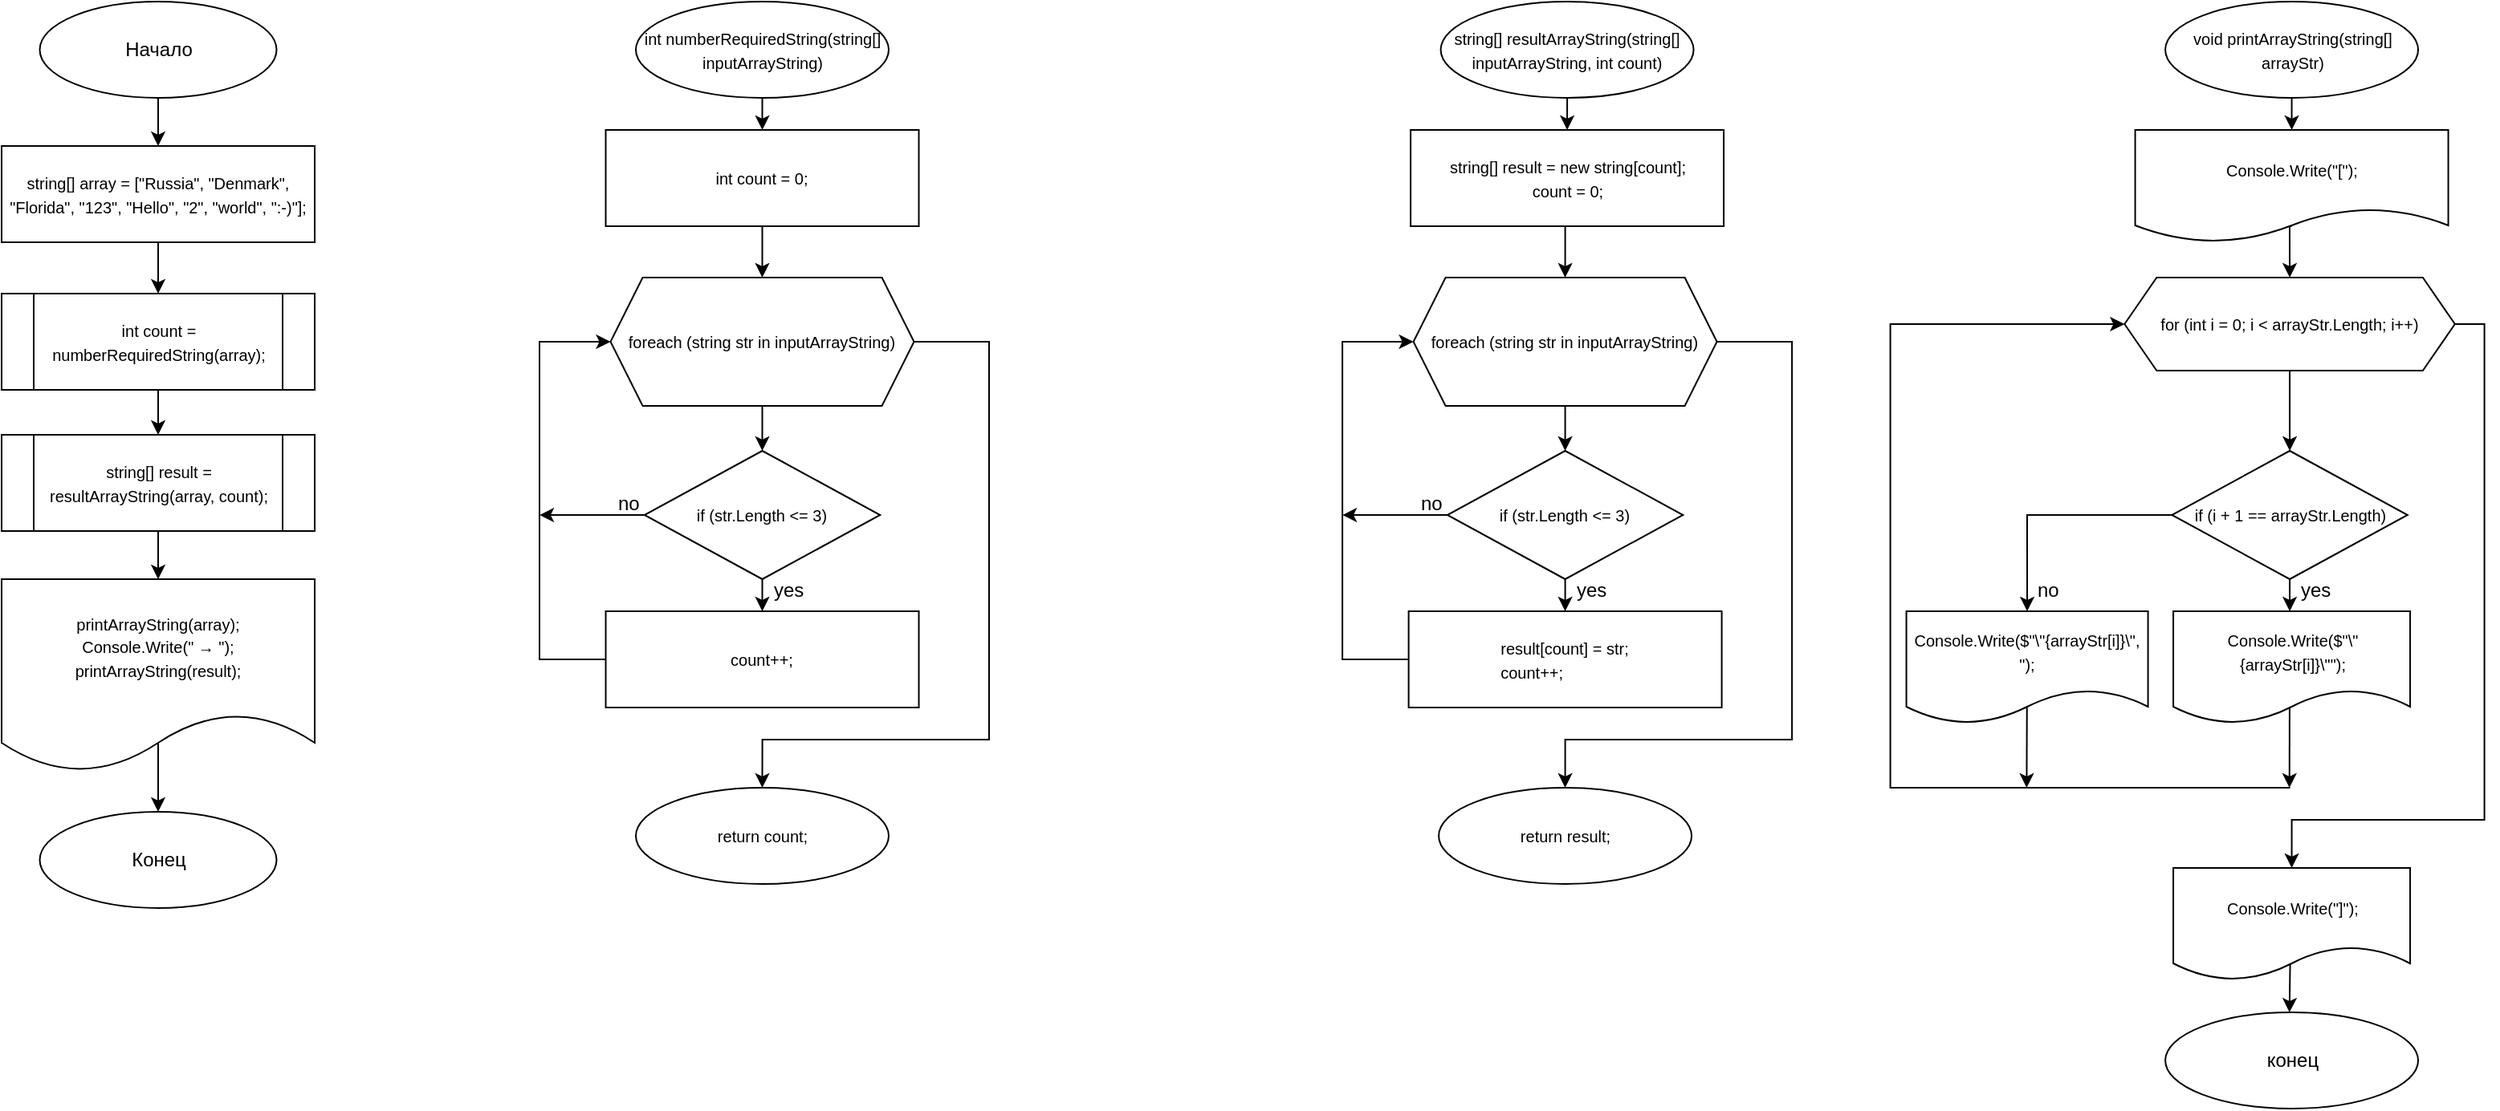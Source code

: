 <mxfile version="24.3.1" type="device">
  <diagram name="Страница — 1" id="52FzQXawPsFQxssV8gcq">
    <mxGraphModel dx="3077" dy="1431" grid="1" gridSize="10" guides="1" tooltips="1" connect="1" arrows="1" fold="1" page="1" pageScale="1" pageWidth="827" pageHeight="1169" math="0" shadow="0">
      <root>
        <mxCell id="0" />
        <mxCell id="1" parent="0" />
        <mxCell id="yEMP4LMnTPeaO3cNS4Mg-15" style="edgeStyle=orthogonalEdgeStyle;rounded=0;orthogonalLoop=1;jettySize=auto;html=1;exitX=0.5;exitY=1;exitDx=0;exitDy=0;entryX=0.5;entryY=0;entryDx=0;entryDy=0;" parent="1" source="yEMP4LMnTPeaO3cNS4Mg-1" target="yEMP4LMnTPeaO3cNS4Mg-6" edge="1">
          <mxGeometry relative="1" as="geometry" />
        </mxCell>
        <mxCell id="yEMP4LMnTPeaO3cNS4Mg-1" value="Начало" style="ellipse;whiteSpace=wrap;html=1;" parent="1" vertex="1">
          <mxGeometry x="68.75" y="20" width="147.5" height="60" as="geometry" />
        </mxCell>
        <mxCell id="yEMP4LMnTPeaO3cNS4Mg-17" style="edgeStyle=orthogonalEdgeStyle;rounded=0;orthogonalLoop=1;jettySize=auto;html=1;exitX=0.5;exitY=1;exitDx=0;exitDy=0;entryX=0.5;entryY=0;entryDx=0;entryDy=0;" parent="1" source="yEMP4LMnTPeaO3cNS4Mg-2" target="yEMP4LMnTPeaO3cNS4Mg-7" edge="1">
          <mxGeometry relative="1" as="geometry" />
        </mxCell>
        <mxCell id="yEMP4LMnTPeaO3cNS4Mg-2" value="&lt;font style=&quot;font-size: 10px;&quot;&gt;int count = numberRequiredString(array);&lt;/font&gt;" style="shape=process;whiteSpace=wrap;html=1;backgroundOutline=1;" parent="1" vertex="1">
          <mxGeometry x="45" y="202" width="195" height="60" as="geometry" />
        </mxCell>
        <mxCell id="yEMP4LMnTPeaO3cNS4Mg-16" style="edgeStyle=orthogonalEdgeStyle;rounded=0;orthogonalLoop=1;jettySize=auto;html=1;exitX=0.5;exitY=1;exitDx=0;exitDy=0;entryX=0.5;entryY=0;entryDx=0;entryDy=0;" parent="1" source="yEMP4LMnTPeaO3cNS4Mg-6" target="yEMP4LMnTPeaO3cNS4Mg-2" edge="1">
          <mxGeometry relative="1" as="geometry" />
        </mxCell>
        <mxCell id="yEMP4LMnTPeaO3cNS4Mg-6" value="&lt;font style=&quot;font-size: 10px;&quot;&gt;string[] array = [&quot;Russia&quot;, &quot;Denmark&quot;, &quot;Florida&quot;, &quot;123&quot;, &quot;Hello&quot;, &quot;2&quot;, &quot;world&quot;, &quot;:-)&quot;];&lt;/font&gt;" style="rounded=0;whiteSpace=wrap;html=1;" parent="1" vertex="1">
          <mxGeometry x="45" y="110" width="195" height="60" as="geometry" />
        </mxCell>
        <mxCell id="yEMP4LMnTPeaO3cNS4Mg-18" style="edgeStyle=orthogonalEdgeStyle;rounded=0;orthogonalLoop=1;jettySize=auto;html=1;exitX=0.5;exitY=1;exitDx=0;exitDy=0;entryX=0.5;entryY=0;entryDx=0;entryDy=0;" parent="1" source="yEMP4LMnTPeaO3cNS4Mg-7" target="yEMP4LMnTPeaO3cNS4Mg-9" edge="1">
          <mxGeometry relative="1" as="geometry" />
        </mxCell>
        <mxCell id="yEMP4LMnTPeaO3cNS4Mg-7" value="&lt;font style=&quot;font-size: 10px;&quot;&gt;string[] result = resultArrayString(array, count);&lt;/font&gt;" style="shape=process;whiteSpace=wrap;html=1;backgroundOutline=1;" parent="1" vertex="1">
          <mxGeometry x="45" y="290" width="195" height="60" as="geometry" />
        </mxCell>
        <mxCell id="yEMP4LMnTPeaO3cNS4Mg-9" value="&lt;font style=&quot;&quot;&gt;&lt;span style=&quot;font-size: 10px;&quot;&gt;printArrayString(array);&lt;/span&gt;&lt;/font&gt;&lt;div&gt;&lt;font style=&quot;&quot;&gt;&lt;span style=&quot;background-color: initial; font-size: 10px;&quot;&gt;Console.Write(&quot; → &quot;);&lt;/span&gt;&lt;div style=&quot;&quot;&gt;&lt;span style=&quot;font-size: 10px;&quot;&gt;printArrayString(result);&lt;/span&gt;&lt;/div&gt;&lt;/font&gt;&lt;/div&gt;" style="shape=document;whiteSpace=wrap;html=1;boundedLbl=1;" parent="1" vertex="1">
          <mxGeometry x="45" y="380" width="195" height="120" as="geometry" />
        </mxCell>
        <mxCell id="yEMP4LMnTPeaO3cNS4Mg-13" value="Конец" style="ellipse;whiteSpace=wrap;html=1;" parent="1" vertex="1">
          <mxGeometry x="68.75" y="525" width="147.5" height="60" as="geometry" />
        </mxCell>
        <mxCell id="yEMP4LMnTPeaO3cNS4Mg-19" value="" style="endArrow=classic;html=1;rounded=0;entryX=0.5;entryY=0;entryDx=0;entryDy=0;exitX=0.5;exitY=0.849;exitDx=0;exitDy=0;exitPerimeter=0;" parent="1" source="yEMP4LMnTPeaO3cNS4Mg-9" target="yEMP4LMnTPeaO3cNS4Mg-13" edge="1">
          <mxGeometry width="50" height="50" relative="1" as="geometry">
            <mxPoint x="140" y="480" as="sourcePoint" />
            <mxPoint x="190" y="430" as="targetPoint" />
          </mxGeometry>
        </mxCell>
        <mxCell id="zhZFkxXowVwwZJKenLUL-6" style="edgeStyle=orthogonalEdgeStyle;rounded=0;orthogonalLoop=1;jettySize=auto;html=1;exitX=0.5;exitY=1;exitDx=0;exitDy=0;entryX=0.5;entryY=0;entryDx=0;entryDy=0;" parent="1" source="yEMP4LMnTPeaO3cNS4Mg-20" target="zhZFkxXowVwwZJKenLUL-1" edge="1">
          <mxGeometry relative="1" as="geometry" />
        </mxCell>
        <mxCell id="yEMP4LMnTPeaO3cNS4Mg-20" value="&lt;font style=&quot;font-size: 10px;&quot;&gt;int numberRequiredString(string[] inputArrayString)&lt;/font&gt;" style="ellipse;whiteSpace=wrap;html=1;" parent="1" vertex="1">
          <mxGeometry x="440" y="20" width="157.5" height="60" as="geometry" />
        </mxCell>
        <mxCell id="zhZFkxXowVwwZJKenLUL-7" style="edgeStyle=orthogonalEdgeStyle;rounded=0;orthogonalLoop=1;jettySize=auto;html=1;exitX=0.5;exitY=1;exitDx=0;exitDy=0;entryX=0.5;entryY=0;entryDx=0;entryDy=0;" parent="1" source="zhZFkxXowVwwZJKenLUL-1" target="zhZFkxXowVwwZJKenLUL-2" edge="1">
          <mxGeometry relative="1" as="geometry" />
        </mxCell>
        <mxCell id="zhZFkxXowVwwZJKenLUL-1" value="&lt;font style=&quot;font-size: 10px;&quot;&gt;int count = 0;&lt;/font&gt;" style="rounded=0;whiteSpace=wrap;html=1;" parent="1" vertex="1">
          <mxGeometry x="421.25" y="100" width="195" height="60" as="geometry" />
        </mxCell>
        <mxCell id="zhZFkxXowVwwZJKenLUL-8" style="edgeStyle=orthogonalEdgeStyle;rounded=0;orthogonalLoop=1;jettySize=auto;html=1;exitX=0.5;exitY=1;exitDx=0;exitDy=0;entryX=0.5;entryY=0;entryDx=0;entryDy=0;" parent="1" source="zhZFkxXowVwwZJKenLUL-2" target="zhZFkxXowVwwZJKenLUL-3" edge="1">
          <mxGeometry relative="1" as="geometry" />
        </mxCell>
        <mxCell id="zhZFkxXowVwwZJKenLUL-12" style="edgeStyle=orthogonalEdgeStyle;rounded=0;orthogonalLoop=1;jettySize=auto;html=1;exitX=1;exitY=0.5;exitDx=0;exitDy=0;entryX=0.5;entryY=0;entryDx=0;entryDy=0;" parent="1" source="zhZFkxXowVwwZJKenLUL-2" target="zhZFkxXowVwwZJKenLUL-5" edge="1">
          <mxGeometry relative="1" as="geometry">
            <Array as="points">
              <mxPoint x="660" y="232" />
              <mxPoint x="660" y="480" />
              <mxPoint x="519" y="480" />
            </Array>
          </mxGeometry>
        </mxCell>
        <mxCell id="zhZFkxXowVwwZJKenLUL-2" value="&lt;font style=&quot;font-size: 10px;&quot;&gt;foreach (string str in inputArrayString)&lt;/font&gt;" style="shape=hexagon;perimeter=hexagonPerimeter2;whiteSpace=wrap;html=1;fixedSize=1;" parent="1" vertex="1">
          <mxGeometry x="424.25" y="192" width="189" height="80" as="geometry" />
        </mxCell>
        <mxCell id="zhZFkxXowVwwZJKenLUL-9" style="edgeStyle=orthogonalEdgeStyle;rounded=0;orthogonalLoop=1;jettySize=auto;html=1;exitX=0.5;exitY=1;exitDx=0;exitDy=0;entryX=0.5;entryY=0;entryDx=0;entryDy=0;" parent="1" source="zhZFkxXowVwwZJKenLUL-3" target="zhZFkxXowVwwZJKenLUL-4" edge="1">
          <mxGeometry relative="1" as="geometry" />
        </mxCell>
        <mxCell id="zhZFkxXowVwwZJKenLUL-11" style="edgeStyle=orthogonalEdgeStyle;rounded=0;orthogonalLoop=1;jettySize=auto;html=1;exitX=0;exitY=0.5;exitDx=0;exitDy=0;" parent="1" source="zhZFkxXowVwwZJKenLUL-3" edge="1">
          <mxGeometry relative="1" as="geometry">
            <mxPoint x="380" y="340.048" as="targetPoint" />
          </mxGeometry>
        </mxCell>
        <mxCell id="zhZFkxXowVwwZJKenLUL-3" value="&lt;font style=&quot;font-size: 10px;&quot;&gt;if (str.Length &amp;lt;= 3)&lt;/font&gt;" style="rhombus;whiteSpace=wrap;html=1;" parent="1" vertex="1">
          <mxGeometry x="445.38" y="300" width="146.75" height="80" as="geometry" />
        </mxCell>
        <mxCell id="zhZFkxXowVwwZJKenLUL-10" style="edgeStyle=orthogonalEdgeStyle;rounded=0;orthogonalLoop=1;jettySize=auto;html=1;exitX=0;exitY=0.5;exitDx=0;exitDy=0;entryX=0;entryY=0.5;entryDx=0;entryDy=0;" parent="1" source="zhZFkxXowVwwZJKenLUL-4" target="zhZFkxXowVwwZJKenLUL-2" edge="1">
          <mxGeometry relative="1" as="geometry">
            <Array as="points">
              <mxPoint x="380" y="430" />
              <mxPoint x="380" y="232" />
            </Array>
          </mxGeometry>
        </mxCell>
        <mxCell id="zhZFkxXowVwwZJKenLUL-4" value="&lt;font style=&quot;font-size: 10px;&quot;&gt;count++;&lt;/font&gt;" style="rounded=0;whiteSpace=wrap;html=1;" parent="1" vertex="1">
          <mxGeometry x="421.26" y="400" width="195" height="60" as="geometry" />
        </mxCell>
        <mxCell id="zhZFkxXowVwwZJKenLUL-5" value="&lt;font style=&quot;font-size: 10px;&quot;&gt;return count;&lt;/font&gt;" style="ellipse;whiteSpace=wrap;html=1;" parent="1" vertex="1">
          <mxGeometry x="440" y="510" width="157.5" height="60" as="geometry" />
        </mxCell>
        <mxCell id="zhZFkxXowVwwZJKenLUL-13" value="yes" style="text;html=1;whiteSpace=wrap;overflow=hidden;rounded=0;align=left;" parent="1" vertex="1">
          <mxGeometry x="524" y="373" width="30" height="20" as="geometry" />
        </mxCell>
        <mxCell id="zhZFkxXowVwwZJKenLUL-14" value="no" style="text;html=1;whiteSpace=wrap;overflow=hidden;rounded=0;align=left;" parent="1" vertex="1">
          <mxGeometry x="427" y="319" width="30" height="20" as="geometry" />
        </mxCell>
        <mxCell id="zhZFkxXowVwwZJKenLUL-28" style="edgeStyle=orthogonalEdgeStyle;rounded=0;orthogonalLoop=1;jettySize=auto;html=1;exitX=0.5;exitY=1;exitDx=0;exitDy=0;entryX=0.5;entryY=0;entryDx=0;entryDy=0;" parent="1" source="zhZFkxXowVwwZJKenLUL-15" target="zhZFkxXowVwwZJKenLUL-16" edge="1">
          <mxGeometry relative="1" as="geometry" />
        </mxCell>
        <mxCell id="zhZFkxXowVwwZJKenLUL-15" value="&lt;font style=&quot;font-size: 10px;&quot;&gt;string[] resultArrayString(string[] inputArrayString, int count)&lt;/font&gt;" style="ellipse;whiteSpace=wrap;html=1;" parent="1" vertex="1">
          <mxGeometry x="941.29" y="20" width="157.5" height="60" as="geometry" />
        </mxCell>
        <mxCell id="zhZFkxXowVwwZJKenLUL-29" style="edgeStyle=orthogonalEdgeStyle;rounded=0;orthogonalLoop=1;jettySize=auto;html=1;exitX=0.5;exitY=1;exitDx=0;exitDy=0;entryX=0.5;entryY=0;entryDx=0;entryDy=0;" parent="1" source="zhZFkxXowVwwZJKenLUL-16" target="zhZFkxXowVwwZJKenLUL-19" edge="1">
          <mxGeometry relative="1" as="geometry" />
        </mxCell>
        <mxCell id="zhZFkxXowVwwZJKenLUL-16" value="&lt;font style=&quot;font-size: 10px;&quot;&gt;string[] result = new string[count];&lt;/font&gt;&lt;div&gt;&lt;font style=&quot;&quot;&gt;&lt;span style=&quot;font-size: 10px;&quot;&gt;count = 0;&lt;/span&gt;&lt;br&gt;&lt;/font&gt;&lt;/div&gt;" style="rounded=0;whiteSpace=wrap;html=1;" parent="1" vertex="1">
          <mxGeometry x="922.54" y="100" width="195" height="60" as="geometry" />
        </mxCell>
        <mxCell id="zhZFkxXowVwwZJKenLUL-17" style="edgeStyle=orthogonalEdgeStyle;rounded=0;orthogonalLoop=1;jettySize=auto;html=1;exitX=0.5;exitY=1;exitDx=0;exitDy=0;entryX=0.5;entryY=0;entryDx=0;entryDy=0;" parent="1" source="zhZFkxXowVwwZJKenLUL-19" target="zhZFkxXowVwwZJKenLUL-22" edge="1">
          <mxGeometry relative="1" as="geometry" />
        </mxCell>
        <mxCell id="zhZFkxXowVwwZJKenLUL-18" style="edgeStyle=orthogonalEdgeStyle;rounded=0;orthogonalLoop=1;jettySize=auto;html=1;exitX=1;exitY=0.5;exitDx=0;exitDy=0;entryX=0.5;entryY=0;entryDx=0;entryDy=0;" parent="1" source="zhZFkxXowVwwZJKenLUL-19" target="zhZFkxXowVwwZJKenLUL-25" edge="1">
          <mxGeometry relative="1" as="geometry">
            <Array as="points">
              <mxPoint x="1160.04" y="232" />
              <mxPoint x="1160.04" y="480" />
              <mxPoint x="1019.04" y="480" />
            </Array>
          </mxGeometry>
        </mxCell>
        <mxCell id="zhZFkxXowVwwZJKenLUL-19" value="&lt;font style=&quot;font-size: 10px;&quot;&gt;foreach (string str in inputArrayString)&lt;/font&gt;" style="shape=hexagon;perimeter=hexagonPerimeter2;whiteSpace=wrap;html=1;fixedSize=1;" parent="1" vertex="1">
          <mxGeometry x="924.29" y="192" width="189" height="80" as="geometry" />
        </mxCell>
        <mxCell id="zhZFkxXowVwwZJKenLUL-20" style="edgeStyle=orthogonalEdgeStyle;rounded=0;orthogonalLoop=1;jettySize=auto;html=1;exitX=0.5;exitY=1;exitDx=0;exitDy=0;entryX=0.5;entryY=0;entryDx=0;entryDy=0;" parent="1" source="zhZFkxXowVwwZJKenLUL-22" target="zhZFkxXowVwwZJKenLUL-24" edge="1">
          <mxGeometry relative="1" as="geometry" />
        </mxCell>
        <mxCell id="zhZFkxXowVwwZJKenLUL-21" style="edgeStyle=orthogonalEdgeStyle;rounded=0;orthogonalLoop=1;jettySize=auto;html=1;exitX=0;exitY=0.5;exitDx=0;exitDy=0;" parent="1" source="zhZFkxXowVwwZJKenLUL-22" edge="1">
          <mxGeometry relative="1" as="geometry">
            <mxPoint x="880.04" y="340.048" as="targetPoint" />
          </mxGeometry>
        </mxCell>
        <mxCell id="zhZFkxXowVwwZJKenLUL-22" value="&lt;font style=&quot;font-size: 10px;&quot;&gt;if (str.Length &amp;lt;= 3)&lt;/font&gt;" style="rhombus;whiteSpace=wrap;html=1;" parent="1" vertex="1">
          <mxGeometry x="945.42" y="300" width="146.75" height="80" as="geometry" />
        </mxCell>
        <mxCell id="zhZFkxXowVwwZJKenLUL-23" style="edgeStyle=orthogonalEdgeStyle;rounded=0;orthogonalLoop=1;jettySize=auto;html=1;exitX=0;exitY=0.5;exitDx=0;exitDy=0;entryX=0;entryY=0.5;entryDx=0;entryDy=0;" parent="1" source="zhZFkxXowVwwZJKenLUL-24" target="zhZFkxXowVwwZJKenLUL-19" edge="1">
          <mxGeometry relative="1" as="geometry">
            <Array as="points">
              <mxPoint x="880.04" y="430" />
              <mxPoint x="880.04" y="232" />
            </Array>
          </mxGeometry>
        </mxCell>
        <mxCell id="zhZFkxXowVwwZJKenLUL-24" value="&lt;div&gt;&lt;font style=&quot;font-size: 10px;&quot;&gt;result[count] = str;&lt;/font&gt;&lt;/div&gt;&lt;div style=&quot;text-align: left;&quot;&gt;&lt;font style=&quot;font-size: 10px;&quot;&gt;count++;&lt;/font&gt;&lt;/div&gt;" style="rounded=0;whiteSpace=wrap;html=1;" parent="1" vertex="1">
          <mxGeometry x="921.3" y="400" width="195" height="60" as="geometry" />
        </mxCell>
        <mxCell id="zhZFkxXowVwwZJKenLUL-25" value="&lt;font style=&quot;font-size: 10px;&quot;&gt;return result;&lt;/font&gt;" style="ellipse;whiteSpace=wrap;html=1;" parent="1" vertex="1">
          <mxGeometry x="940.04" y="510" width="157.5" height="60" as="geometry" />
        </mxCell>
        <mxCell id="zhZFkxXowVwwZJKenLUL-26" value="yes" style="text;html=1;whiteSpace=wrap;overflow=hidden;rounded=0;align=left;" parent="1" vertex="1">
          <mxGeometry x="1024.04" y="373" width="30" height="20" as="geometry" />
        </mxCell>
        <mxCell id="zhZFkxXowVwwZJKenLUL-27" value="no" style="text;html=1;whiteSpace=wrap;overflow=hidden;rounded=0;align=left;" parent="1" vertex="1">
          <mxGeometry x="927.04" y="319" width="30" height="20" as="geometry" />
        </mxCell>
        <mxCell id="zhZFkxXowVwwZJKenLUL-30" style="edgeStyle=orthogonalEdgeStyle;rounded=0;orthogonalLoop=1;jettySize=auto;html=1;exitX=0.5;exitY=1;exitDx=0;exitDy=0;entryX=0.5;entryY=0;entryDx=0;entryDy=0;" parent="1" source="zhZFkxXowVwwZJKenLUL-31" edge="1">
          <mxGeometry relative="1" as="geometry">
            <mxPoint x="1471.29" y="100" as="targetPoint" />
          </mxGeometry>
        </mxCell>
        <mxCell id="zhZFkxXowVwwZJKenLUL-31" value="&lt;font style=&quot;font-size: 10px;&quot;&gt;void printArrayString(string[] arrayStr)&lt;/font&gt;" style="ellipse;whiteSpace=wrap;html=1;" parent="1" vertex="1">
          <mxGeometry x="1392.54" y="20" width="157.5" height="60" as="geometry" />
        </mxCell>
        <mxCell id="zhZFkxXowVwwZJKenLUL-32" style="edgeStyle=orthogonalEdgeStyle;rounded=0;orthogonalLoop=1;jettySize=auto;html=1;exitX=0.5;exitY=1;exitDx=0;exitDy=0;entryX=0.5;entryY=0;entryDx=0;entryDy=0;" parent="1" target="zhZFkxXowVwwZJKenLUL-36" edge="1">
          <mxGeometry relative="1" as="geometry">
            <mxPoint x="1471.29" y="160" as="sourcePoint" />
          </mxGeometry>
        </mxCell>
        <mxCell id="zhZFkxXowVwwZJKenLUL-34" style="edgeStyle=orthogonalEdgeStyle;rounded=0;orthogonalLoop=1;jettySize=auto;html=1;exitX=0.5;exitY=1;exitDx=0;exitDy=0;entryX=0.5;entryY=0;entryDx=0;entryDy=0;" parent="1" source="zhZFkxXowVwwZJKenLUL-36" target="zhZFkxXowVwwZJKenLUL-39" edge="1">
          <mxGeometry relative="1" as="geometry" />
        </mxCell>
        <mxCell id="zhZFkxXowVwwZJKenLUL-35" style="edgeStyle=orthogonalEdgeStyle;rounded=0;orthogonalLoop=1;jettySize=auto;html=1;exitX=1;exitY=0.5;exitDx=0;exitDy=0;entryX=0.5;entryY=0;entryDx=0;entryDy=0;" parent="1" source="zhZFkxXowVwwZJKenLUL-36" target="zhZFkxXowVwwZJKenLUL-51" edge="1">
          <mxGeometry relative="1" as="geometry">
            <Array as="points">
              <mxPoint x="1591.29" y="221" />
              <mxPoint x="1591.29" y="530" />
              <mxPoint x="1471.29" y="530" />
            </Array>
            <mxPoint x="1471.29" y="550" as="targetPoint" />
          </mxGeometry>
        </mxCell>
        <mxCell id="zhZFkxXowVwwZJKenLUL-36" value="&lt;font style=&quot;font-size: 10px;&quot;&gt;for (int i = 0; i &amp;lt; arrayStr.Length; i++)&lt;/font&gt;" style="shape=hexagon;perimeter=hexagonPerimeter2;whiteSpace=wrap;html=1;fixedSize=1;" parent="1" vertex="1">
          <mxGeometry x="1367.17" y="192" width="205.75" height="58" as="geometry" />
        </mxCell>
        <mxCell id="zhZFkxXowVwwZJKenLUL-37" style="edgeStyle=orthogonalEdgeStyle;rounded=0;orthogonalLoop=1;jettySize=auto;html=1;exitX=0.5;exitY=1;exitDx=0;exitDy=0;entryX=0.5;entryY=0;entryDx=0;entryDy=0;" parent="1" source="zhZFkxXowVwwZJKenLUL-39" edge="1">
          <mxGeometry relative="1" as="geometry">
            <mxPoint x="1470.05" y="400" as="targetPoint" />
          </mxGeometry>
        </mxCell>
        <mxCell id="zhZFkxXowVwwZJKenLUL-48" style="edgeStyle=orthogonalEdgeStyle;rounded=0;orthogonalLoop=1;jettySize=auto;html=1;exitX=0;exitY=0.5;exitDx=0;exitDy=0;entryX=0.5;entryY=0;entryDx=0;entryDy=0;" parent="1" source="zhZFkxXowVwwZJKenLUL-39" target="zhZFkxXowVwwZJKenLUL-47" edge="1">
          <mxGeometry relative="1" as="geometry" />
        </mxCell>
        <mxCell id="zhZFkxXowVwwZJKenLUL-39" value="&lt;font style=&quot;font-size: 10px;&quot;&gt;if (i + 1 == arrayStr.Length)&lt;/font&gt;" style="rhombus;whiteSpace=wrap;html=1;" parent="1" vertex="1">
          <mxGeometry x="1396.67" y="300" width="146.75" height="80" as="geometry" />
        </mxCell>
        <mxCell id="zhZFkxXowVwwZJKenLUL-40" style="edgeStyle=orthogonalEdgeStyle;rounded=0;orthogonalLoop=1;jettySize=auto;html=1;entryX=0;entryY=0.5;entryDx=0;entryDy=0;" parent="1" target="zhZFkxXowVwwZJKenLUL-36" edge="1">
          <mxGeometry relative="1" as="geometry">
            <Array as="points">
              <mxPoint x="1221.29" y="510" />
              <mxPoint x="1221.29" y="221" />
            </Array>
            <mxPoint x="1470.29" y="510" as="sourcePoint" />
          </mxGeometry>
        </mxCell>
        <mxCell id="zhZFkxXowVwwZJKenLUL-42" value="конец" style="ellipse;whiteSpace=wrap;html=1;" parent="1" vertex="1">
          <mxGeometry x="1392.54" y="650" width="157.5" height="60" as="geometry" />
        </mxCell>
        <mxCell id="zhZFkxXowVwwZJKenLUL-43" value="yes" style="text;html=1;whiteSpace=wrap;overflow=hidden;rounded=0;align=left;" parent="1" vertex="1">
          <mxGeometry x="1475.29" y="373" width="30" height="20" as="geometry" />
        </mxCell>
        <mxCell id="zhZFkxXowVwwZJKenLUL-44" value="no" style="text;html=1;whiteSpace=wrap;overflow=hidden;rounded=0;align=left;" parent="1" vertex="1">
          <mxGeometry x="1311.29" y="373" width="30" height="20" as="geometry" />
        </mxCell>
        <mxCell id="zhZFkxXowVwwZJKenLUL-45" value="&lt;span style=&quot;font-size: 10px;&quot;&gt;Console.Write(&quot;[&quot;);&lt;/span&gt;" style="shape=document;whiteSpace=wrap;html=1;boundedLbl=1;" parent="1" vertex="1">
          <mxGeometry x="1373.79" y="100" width="195" height="70" as="geometry" />
        </mxCell>
        <mxCell id="zhZFkxXowVwwZJKenLUL-46" value="&lt;span style=&quot;font-size: 10px;&quot;&gt;Console.Write($&quot;\&quot;{arrayStr[i]}\&quot;&quot;);&lt;/span&gt;" style="shape=document;whiteSpace=wrap;html=1;boundedLbl=1;" parent="1" vertex="1">
          <mxGeometry x="1397.54" y="400" width="147.5" height="70" as="geometry" />
        </mxCell>
        <mxCell id="zhZFkxXowVwwZJKenLUL-47" value="&lt;span style=&quot;font-size: 10px;&quot;&gt;Console.Write($&quot;\&quot;{arrayStr[i]}\&quot;, &quot;);&lt;/span&gt;" style="shape=document;whiteSpace=wrap;html=1;boundedLbl=1;" parent="1" vertex="1">
          <mxGeometry x="1231.29" y="400" width="150.5" height="70" as="geometry" />
        </mxCell>
        <mxCell id="zhZFkxXowVwwZJKenLUL-49" value="" style="endArrow=classic;html=1;rounded=0;exitX=0.499;exitY=0.854;exitDx=0;exitDy=0;exitPerimeter=0;" parent="1" source="zhZFkxXowVwwZJKenLUL-47" edge="1">
          <mxGeometry width="50" height="50" relative="1" as="geometry">
            <mxPoint x="1306.29" y="470" as="sourcePoint" />
            <mxPoint x="1306.2" y="510" as="targetPoint" />
          </mxGeometry>
        </mxCell>
        <mxCell id="zhZFkxXowVwwZJKenLUL-50" value="" style="endArrow=classic;html=1;rounded=0;exitX=0.499;exitY=0.854;exitDx=0;exitDy=0;exitPerimeter=0;" parent="1" edge="1">
          <mxGeometry width="50" height="50" relative="1" as="geometry">
            <mxPoint x="1469.97" y="460" as="sourcePoint" />
            <mxPoint x="1469.88" y="510" as="targetPoint" />
          </mxGeometry>
        </mxCell>
        <mxCell id="zhZFkxXowVwwZJKenLUL-51" value="&lt;span style=&quot;font-size: 10px;&quot;&gt;Console.Write(&quot;]&quot;);&lt;/span&gt;" style="shape=document;whiteSpace=wrap;html=1;boundedLbl=1;" parent="1" vertex="1">
          <mxGeometry x="1397.54" y="560" width="147.5" height="70" as="geometry" />
        </mxCell>
        <mxCell id="zhZFkxXowVwwZJKenLUL-52" value="" style="endArrow=classic;html=1;rounded=0;" parent="1" edge="1">
          <mxGeometry width="50" height="50" relative="1" as="geometry">
            <mxPoint x="1470.29" y="620" as="sourcePoint" />
            <mxPoint x="1469.88" y="650" as="targetPoint" />
          </mxGeometry>
        </mxCell>
      </root>
    </mxGraphModel>
  </diagram>
</mxfile>
